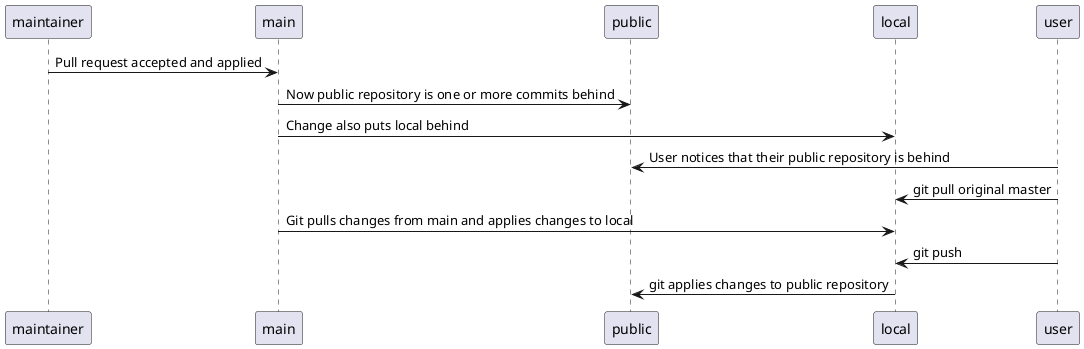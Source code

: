@startuml

maintainer -> main: Pull request accepted and applied

main -> public: Now public repository is one or more commits behind

main -> local: Change also puts local behind

public <- user: User notices that their public repository is behind

user -> local: git pull original master

local <- main: Git pulls changes from main and applies changes to local

local <- user: git push

public <- local: git applies changes to public repository

@enduml
